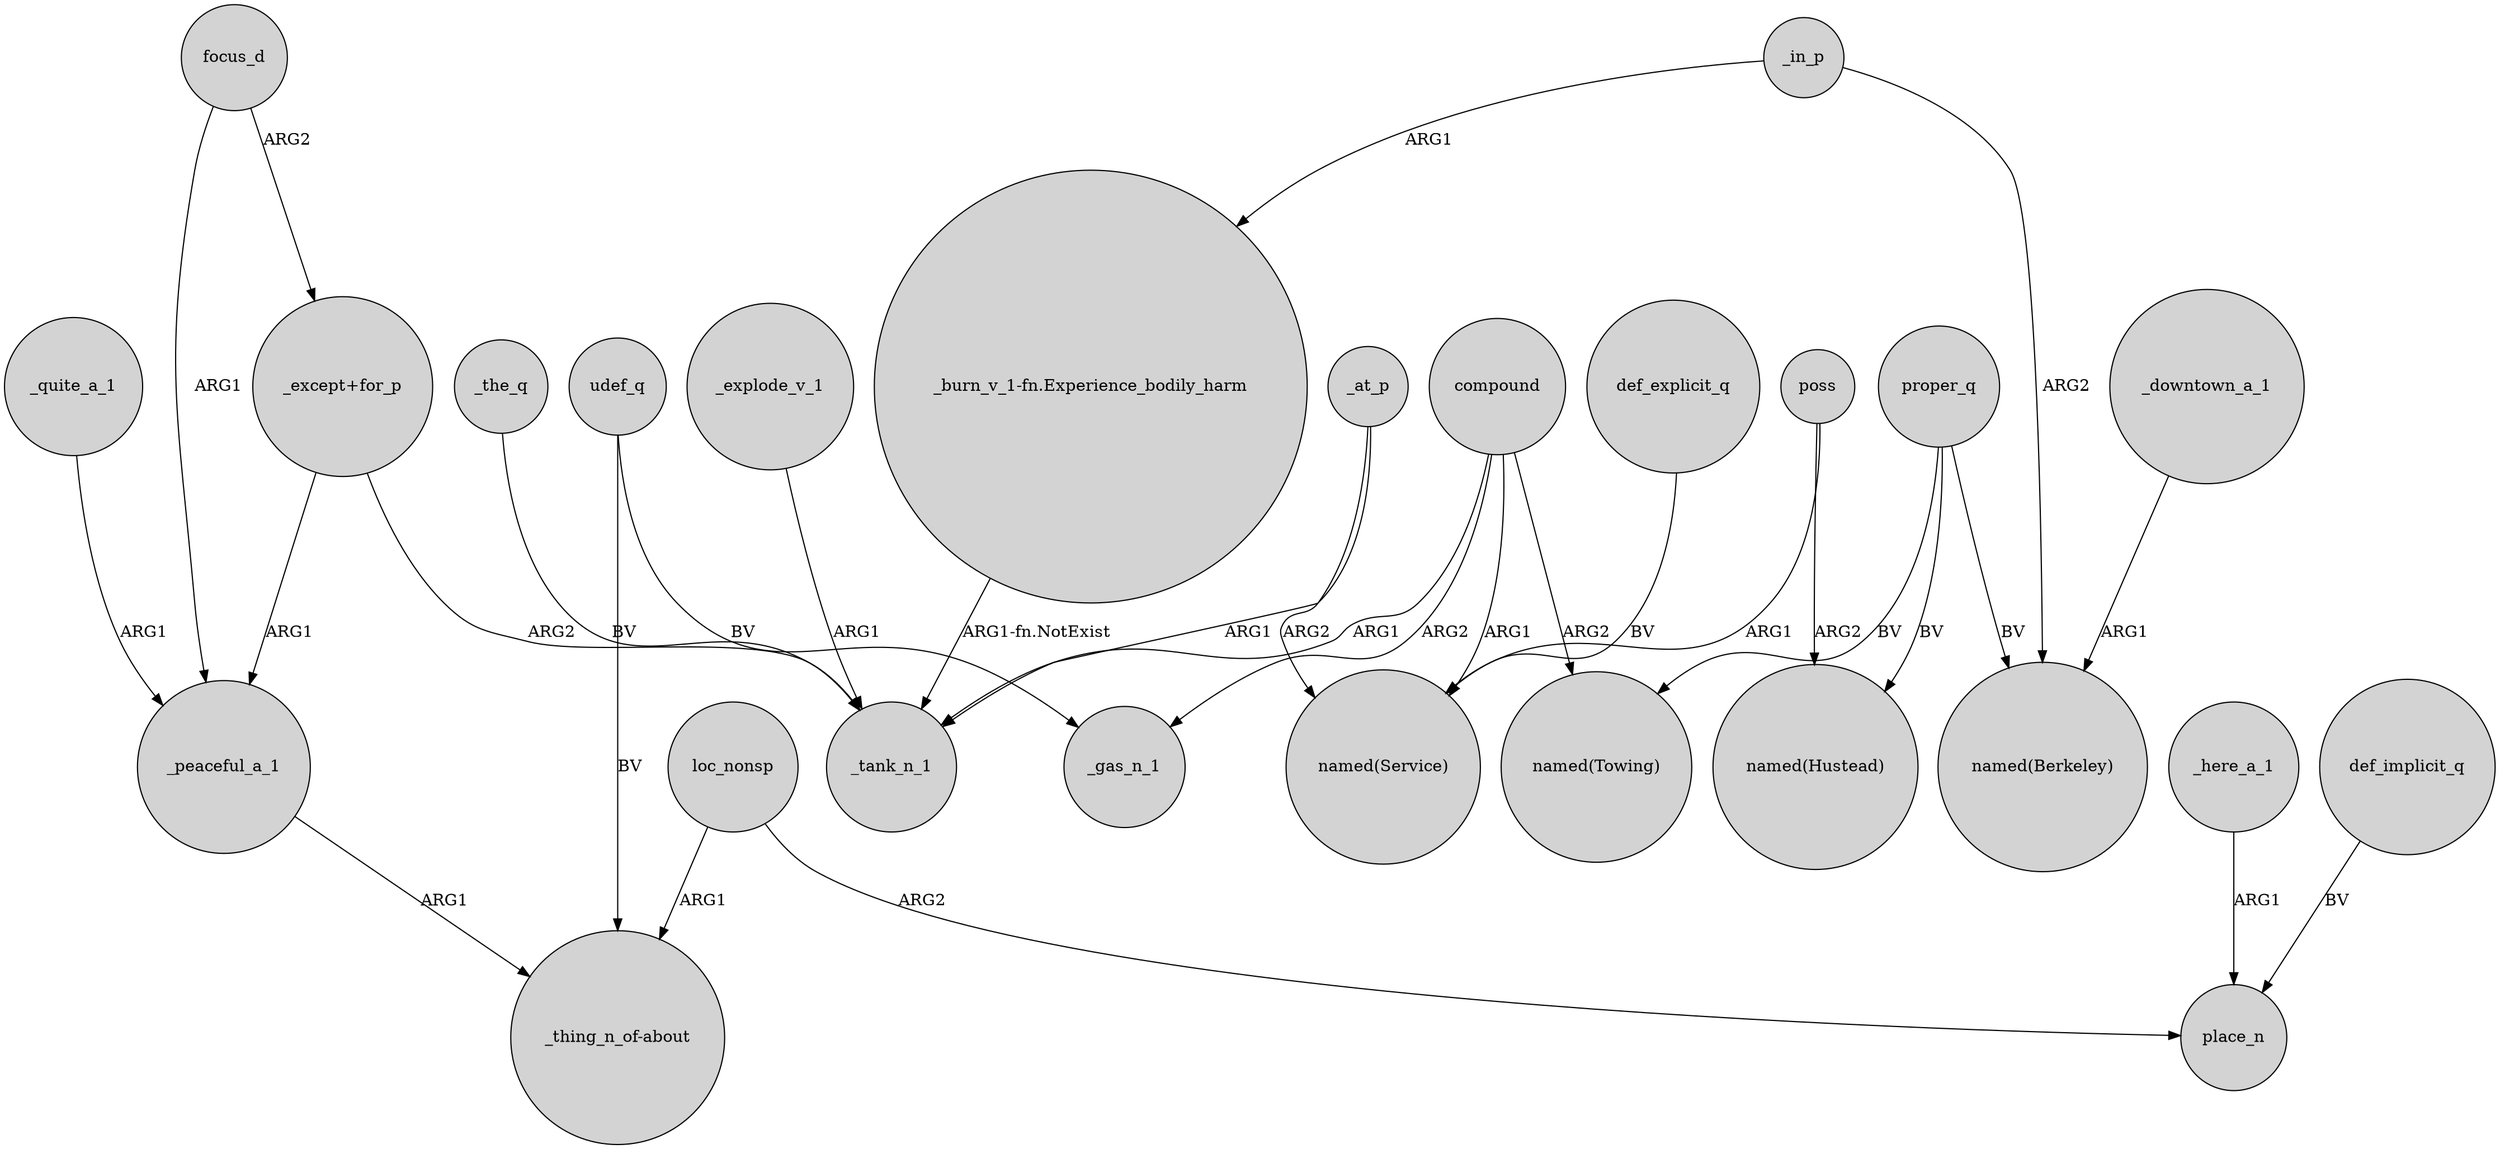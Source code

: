 digraph {
	node [shape=circle style=filled]
	udef_q -> "_thing_n_of-about" [label=BV]
	compound -> _tank_n_1 [label=ARG1]
	_here_a_1 -> place_n [label=ARG1]
	focus_d -> _peaceful_a_1 [label=ARG1]
	_in_p -> "named(Berkeley)" [label=ARG2]
	loc_nonsp -> "_thing_n_of-about" [label=ARG1]
	_explode_v_1 -> _tank_n_1 [label=ARG1]
	proper_q -> "named(Berkeley)" [label=BV]
	focus_d -> "_except+for_p" [label=ARG2]
	"_burn_v_1-fn.Experience_bodily_harm" -> _tank_n_1 [label="ARG1-fn.NotExist"]
	def_explicit_q -> "named(Service)" [label=BV]
	def_implicit_q -> place_n [label=BV]
	compound -> _gas_n_1 [label=ARG2]
	compound -> "named(Service)" [label=ARG1]
	_in_p -> "_burn_v_1-fn.Experience_bodily_harm" [label=ARG1]
	_quite_a_1 -> _peaceful_a_1 [label=ARG1]
	_peaceful_a_1 -> "_thing_n_of-about" [label=ARG1]
	_at_p -> _tank_n_1 [label=ARG1]
	udef_q -> _gas_n_1 [label=BV]
	"_except+for_p" -> _tank_n_1 [label=ARG2]
	poss -> "named(Hustead)" [label=ARG2]
	loc_nonsp -> place_n [label=ARG2]
	compound -> "named(Towing)" [label=ARG2]
	proper_q -> "named(Towing)" [label=BV]
	"_except+for_p" -> _peaceful_a_1 [label=ARG1]
	proper_q -> "named(Hustead)" [label=BV]
	_the_q -> _tank_n_1 [label=BV]
	_at_p -> "named(Service)" [label=ARG2]
	poss -> "named(Service)" [label=ARG1]
	_downtown_a_1 -> "named(Berkeley)" [label=ARG1]
}

